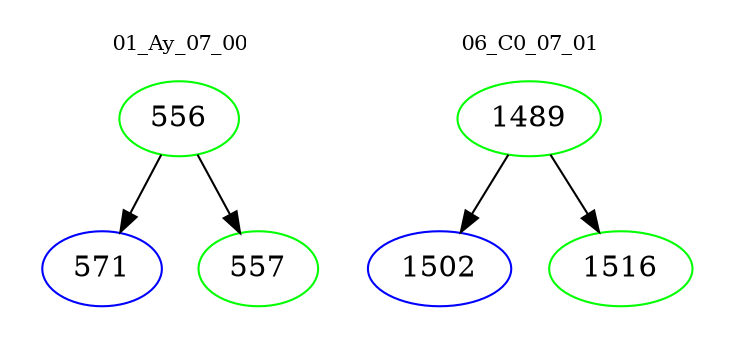 digraph{
subgraph cluster_0 {
color = white
label = "01_Ay_07_00";
fontsize=10;
T0_556 [label="556", color="green"]
T0_556 -> T0_571 [color="black"]
T0_571 [label="571", color="blue"]
T0_556 -> T0_557 [color="black"]
T0_557 [label="557", color="green"]
}
subgraph cluster_1 {
color = white
label = "06_C0_07_01";
fontsize=10;
T1_1489 [label="1489", color="green"]
T1_1489 -> T1_1502 [color="black"]
T1_1502 [label="1502", color="blue"]
T1_1489 -> T1_1516 [color="black"]
T1_1516 [label="1516", color="green"]
}
}
